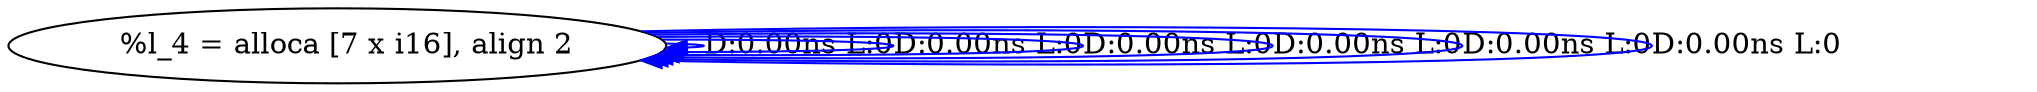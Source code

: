 digraph {
Node0x2bf3890[label="  %l_4 = alloca [7 x i16], align 2"];
Node0x2bf3890 -> Node0x2bf3890[label="D:0.00ns L:0",color=blue];
Node0x2bf3890 -> Node0x2bf3890[label="D:0.00ns L:0",color=blue];
Node0x2bf3890 -> Node0x2bf3890[label="D:0.00ns L:0",color=blue];
Node0x2bf3890 -> Node0x2bf3890[label="D:0.00ns L:0",color=blue];
Node0x2bf3890 -> Node0x2bf3890[label="D:0.00ns L:0",color=blue];
Node0x2bf3890 -> Node0x2bf3890[label="D:0.00ns L:0",color=blue];
}
